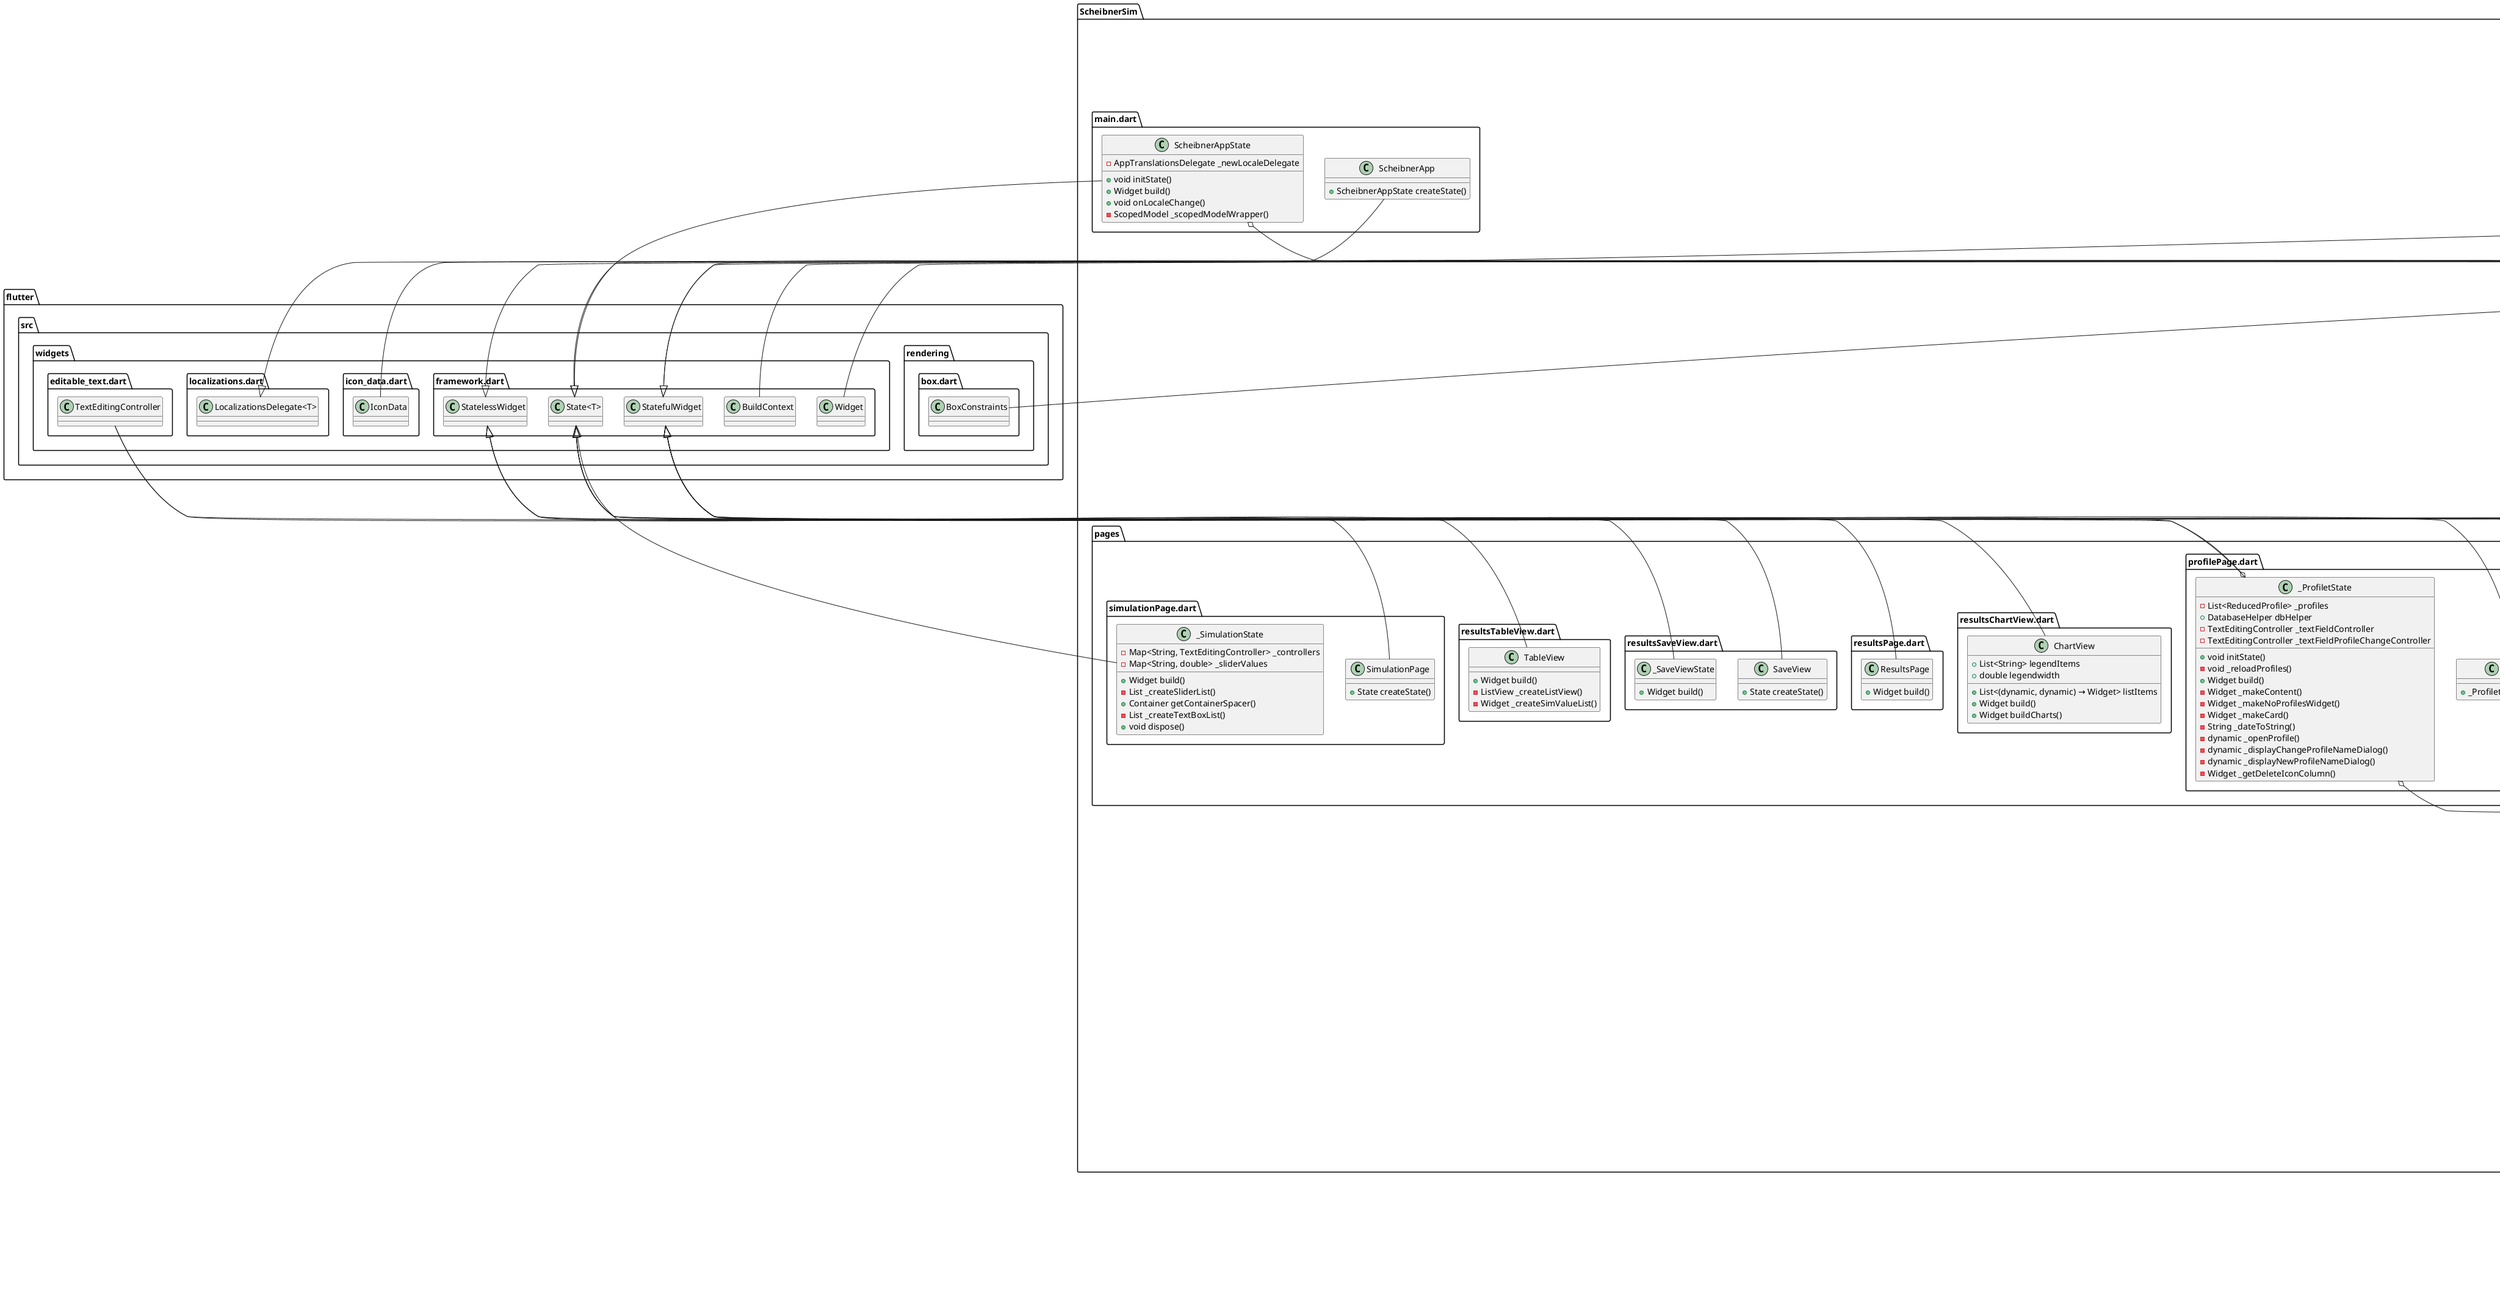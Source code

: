@startuml
set namespaceSeparator ::

class "ScheibnerSim::algorithm::simulation.dart::ScheibnerSimulation" {
  {static} +void calcAdditionalData()
  {static} +dynamic simulate()
}

class "ScheibnerSim::commonWidgets::charts::chartData.dart::ChartType" {
  +int index
  {static} +List<ChartType> values
  {static} +ChartType simpleBarChart
  {static} +ChartType pieChart
  {static} +ChartType horizonalBarChart
}

"ScheibnerSim::commonWidgets::charts::chartData.dart::ChartType" o-- "ScheibnerSim::commonWidgets::charts::chartData.dart::ChartType"

class "ScheibnerSim::commonWidgets::charts::chartData.dart::ChartRow" {
  +List<Widget> charts
  +Widget widget
  +bool isWidget()
}

"ScheibnerSim::commonWidgets::charts::chartData.dart::ChartRow" o-- "flutter::src::widgets::framework.dart::Widget"

abstract class "ScheibnerSim::commonWidgets::charts::chartData.dart::ChartData" {
}

class "ScheibnerSim::commonWidgets::charts::chartData.dart::BarChartData" {
  +String year
  +double sales
  +Color color
}

"ScheibnerSim::commonWidgets::charts::chartData.dart::BarChartData" o-- "dart::ui::Color"
"ScheibnerSim::commonWidgets::charts::chartData.dart::ChartData" <|-- "ScheibnerSim::commonWidgets::charts::chartData.dart::BarChartData"

class "ScheibnerSim::commonWidgets::charts::chartData.dart::LinearSales" {
  +String year
  +int sales
  +Color color
}

"ScheibnerSim::commonWidgets::charts::chartData.dart::LinearSales" o-- "dart::ui::Color"
"ScheibnerSim::commonWidgets::charts::chartData.dart::ChartData" <|-- "ScheibnerSim::commonWidgets::charts::chartData.dart::LinearSales"

class "ScheibnerSim::commonWidgets::charts::chartFactory.dart::ChartFactory" {
  +double chartpadding
  +double cardpadding
  +double headingHeight
  +BoxConstraints constraints
  +BuildContext ctx
  +double getPaddingDiff()
  +double getHeight()
  +Widget getRow()
  +Widget getHeading()
}

"ScheibnerSim::commonWidgets::charts::chartFactory.dart::ChartFactory" o-- "flutter::src::rendering::box.dart::BoxConstraints"
"ScheibnerSim::commonWidgets::charts::chartFactory.dart::ChartFactory" o-- "flutter::src::widgets::framework.dart::BuildContext"

class "ScheibnerSim::commonWidgets::charts::chartInitializer.dart::ChartInitializer" {
  +Data meas
  +Data sim
  +List<Color> defaultColors
  +Map<String, MeasChartValue> values
  -List _getMaxDiffs()
  +List getResultChartViewData()
}

"ScheibnerSim::commonWidgets::charts::chartInitializer.dart::ChartInitializer" o-- "ScheibnerSim::data::data.dart::Data"

class "ScheibnerSim::commonWidgets::charts::chartInitializer.dart::MeasChartValue" {
  +String key
  +String localization
  +String shortcut
  +String unit
  +Color color
  +double measValue
  +double simValue
  +double getDiff()
  +double getPercentageDiff()
  -double _round()
}

"ScheibnerSim::commonWidgets::charts::chartInitializer.dart::MeasChartValue" o-- "dart::ui::Color"

class "ScheibnerSim::commonWidgets::charts::simOverviewChart.dart::SimOverviewChart" {
  +Widget createView()
  -List _getRange()
  -Series _getChartSeries()
  -ChartTitle _getTitle()
  -NumericAxisSpec _getXaxisOptions()
}

"ScheibnerSim::commonWidgets::charts::chartFactory.dart::ChartFactory" <|-- "ScheibnerSim::commonWidgets::charts::simOverviewChart.dart::SimOverviewChart"

class "ScheibnerSim::commonWidgets::charts::singleMeasChangeChart.dart::SingleMeasChangeChart" {
  +double wertAnzeigeWidth
  +List<BarChartData> data
  +MeasChartValue kennzahl
  +Widget getView()
  -Widget _getLeftSide()
  -Widget _getNewOldChartPercentValueWidget()
  -Widget _getNewOldChartValueWidget()
  -Widget _getRightSide()
}

"ScheibnerSim::commonWidgets::charts::singleMeasChangeChart.dart::SingleMeasChangeChart" o-- "ScheibnerSim::commonWidgets::charts::chartInitializer.dart::MeasChartValue"
"ScheibnerSim::commonWidgets::charts::chartFactory.dart::ChartFactory" <|-- "ScheibnerSim::commonWidgets::charts::singleMeasChangeChart.dart::SingleMeasChangeChart"

class "ScheibnerSim::components::threePointMenu.dart::ThreePointWidget" {
  +CustomPopupMenu createState()
}

"flutter::src::widgets::framework.dart::StatefulWidget" <|-- "ScheibnerSim::components::threePointMenu.dart::ThreePointWidget"

class "ScheibnerSim::components::threePointMenu.dart::CustomPopupMenu" {
  +String title
  +IconData icon
  +int selectedChoice
  -void _select()
  +Widget build()
}

"ScheibnerSim::components::threePointMenu.dart::CustomPopupMenu" o-- "flutter::src::widgets::icon_data.dart::IconData"
"flutter::src::widgets::framework.dart::State<T>" <|-- "ScheibnerSim::components::threePointMenu.dart::CustomPopupMenu"

class "ScheibnerSim::components::threePointMenu.dart::SelectedOption" {
  +CustomPopupMenu choice
  +Widget build()
}

"ScheibnerSim::components::threePointMenu.dart::SelectedOption" o-- "ScheibnerSim::components::threePointMenu.dart::CustomPopupMenu"
"flutter::src::widgets::framework.dart::StatelessWidget" <|-- "ScheibnerSim::components::threePointMenu.dart::SelectedOption"

class "ScheibnerSim::data::appmodel.dart::AppModel" {
  -Profile _profile
  +Data getMeasurementData()
  +void setMeasurementData()
  +Data getSimulationData()
  +double getMeasValue()
  +double getSimValue()
  +void setSimValue()
  +void setSimulationData()
  +void simulate()
  +Profile getProfile()
  +void setProfile()
  +void setMeasurementId()
  +void setComment()
}

"ScheibnerSim::data::appmodel.dart::AppModel" o-- "ScheibnerSim::data::profile.dart::Profile"
"scoped_model::scoped_model.dart::Model" <|-- "ScheibnerSim::data::appmodel.dart::AppModel"

class "ScheibnerSim::data::data.dart::ValueInfo" {
  +String name
  +String unit
  +double lowerBound
  +double upperBound
}

class "ScheibnerSim::data::data.dart::Data" {
  {static} +List<ValueInfo> allValues
  {static} +List<ValueInfo> showable
  {static} +List<ValueInfo> modifiable
  {static} +List<ValueInfo> chartable
  {static} +Map<String, ValueInfo> valueInfo
  -DateTime _date
  -Map<String, dynamic> _values
  +String toJson()
  +void simulate()
  +double getValue()
  +void setValue()
}

class "ScheibnerSim::data::profile.dart::Profile" {
  +int id
  +String name
  +DateTime lastChanged
  +int serverId
  +Data meas
  +Data sim
  +String comment
  +Map toMap()
}

"ScheibnerSim::data::profile.dart::Profile" o-- "ScheibnerSim::data::data.dart::Data"

class "ScheibnerSim::data::profileList.dart::ProfileList" {
  -HashMap<int, String> _profiles
  +HashMap getProfiles()
  +void addProfile()
  +void deleteProfile()
}

"ScheibnerSim::data::profileList.dart::ProfileList" o-- "dart::collection::HashMap<int, String>"
"scoped_model::scoped_model.dart::Model" <|-- "ScheibnerSim::data::profileList.dart::ProfileList"

class "ScheibnerSim::helpers::database_helpers.dart::DatabaseHelper" {
  {static} -String _databaseName
  {static} -int _databaseVersion
  {static} +DatabaseHelper instance
  {static} -Database _database
  +Future<Database> database
  -dynamic _initDatabase()
  -Future _onCreate()
  +Future createProfile()
  +Future insertProfile()
  +Future deleteProfile()
  +Future deleteAllProfiles()
  +Future dropAllTables()
  +Future loadProfile()
  +Future updateProfileLastChanged()
  +Future saveProfile()
  +Future changeProfileName()
  +Future changeServerId()
  +Future changeMeasData()
  +Future changeSimData()
  +Future getRedProfileList()
}

"ScheibnerSim::helpers::database_helpers.dart::DatabaseHelper" o-- "ScheibnerSim::helpers::database_helpers.dart::DatabaseHelper"
"ScheibnerSim::helpers::database_helpers.dart::DatabaseHelper" o-- "sqflite::sqlite_api.dart::Database"

class "ScheibnerSim::helpers::helperfunctions.dart::Helper" {
  {static} +double EPS
  {static} +String valToString()
  {static} +Text createDifferenceText()
  {static} +String getCurrentProfileName()
}

class "ScheibnerSim::helpers::measurementService.dart::ApiService" {
  +Future getMeasurementFromId()
  +Data getMeasurementFromJson()
  -Data _createMeasurementFromJson()
  -String _checkIfObjIsValid()
}

class "ScheibnerSim::helpers::scheibnerException.dart::ScheibnerException" {
  +String msg
  +String toString()
}

"dart::core::Exception" <|-- "ScheibnerSim::helpers::scheibnerException.dart::ScheibnerException"

class "ScheibnerSim::localization::application.dart::Application" {
  {static} -Application _application
  +List<String> supportedLanguages
  +List<String> supportedLanguagesCodes
  +(Locale) → void onLocaleChanged
  +Iterable supportedLocales()
}

"ScheibnerSim::localization::application.dart::Application" o-- "ScheibnerSim::localization::application.dart::Application"
"ScheibnerSim::localization::application.dart::Application" o-- "ScheibnerSim::localization::application.dart::(Locale) → void"

class "ScheibnerSim::localization::app_translations.dart::AppTranslations" {
  +Locale locale
  {static} -Map _localisedValues
  +dynamic currentLanguage
  {static} +AppTranslations of()
  {static} +Future load()
  +String text()
}

"ScheibnerSim::localization::app_translations.dart::AppTranslations" o-- "dart::ui::Locale"

class "ScheibnerSim::localization::app_translations_delegate.dart::AppTranslationsDelegate" {
  +Locale newLocale
  +bool isSupported()
  +Future load()
  +bool shouldReload()
}

"ScheibnerSim::localization::app_translations_delegate.dart::AppTranslationsDelegate" o-- "dart::ui::Locale"
"flutter::src::widgets::localizations.dart::LocalizationsDelegate<T>" <|-- "ScheibnerSim::localization::app_translations_delegate.dart::AppTranslationsDelegate"

class "ScheibnerSim::main.dart::ScheibnerApp" {
  +ScheibnerAppState createState()
}

"flutter::src::widgets::framework.dart::StatefulWidget" <|-- "ScheibnerSim::main.dart::ScheibnerApp"

class "ScheibnerSim::main.dart::ScheibnerAppState" {
  -AppTranslationsDelegate _newLocaleDelegate
  +void initState()
  +Widget build()
  +void onLocaleChange()
  -ScopedModel _scopedModelWrapper()
}

"ScheibnerSim::main.dart::ScheibnerAppState" o-- "ScheibnerSim::localization::app_translations_delegate.dart::AppTranslationsDelegate"
"flutter::src::widgets::framework.dart::State<T>" <|-- "ScheibnerSim::main.dart::ScheibnerAppState"

class "ScheibnerSim::pages::dataInputPage.dart::DataInputPage" {
  +_DataInputState createState()
}

"flutter::src::widgets::framework.dart::StatefulWidget" <|-- "ScheibnerSim::pages::dataInputPage.dart::DataInputPage"

class "ScheibnerSim::pages::dataInputPage.dart::_DataInputState" {
  +String barcode
  +Data measurementData
  +ApiService apiService
  -TextEditingController _textFieldController
  +bool isLoading
  +dynamic loadingSubScription
  +void initState()
  +Widget build()
  -Widget _createListView()
  -Widget _makeNoProfilesWidget()
  -Widget _createMeasValueList()
  -void _displayMeasIdDialog()
  +void processMeasurement()
  +Future scan()
  -void _showToast()
}

"ScheibnerSim::pages::dataInputPage.dart::_DataInputState" o-- "ScheibnerSim::data::data.dart::Data"
"ScheibnerSim::pages::dataInputPage.dart::_DataInputState" o-- "ScheibnerSim::helpers::measurementService.dart::ApiService"
"ScheibnerSim::pages::dataInputPage.dart::_DataInputState" o-- "flutter::src::widgets::editable_text.dart::TextEditingController"
"flutter::src::widgets::framework.dart::State<T>" <|-- "ScheibnerSim::pages::dataInputPage.dart::_DataInputState"

class "ScheibnerSim::pages::preferencesPage.dart::PreferencesPage" {
  +PreferencesPageState createState()
}

"flutter::src::widgets::framework.dart::StatefulWidget" <|-- "ScheibnerSim::pages::preferencesPage.dart::PreferencesPage"

class "ScheibnerSim::pages::preferencesPage.dart::PreferencesPageState" {
  +String currentInputAppearance
  +String currentLanguage
  +void initState()
  +void onLocaleChange()
  +void changedInputAppearance()
  +void changedLanguage()
  +List getDropDownMenuItemsInputAppearance()
  +List getDropDownMenuItemsLanguage()
  +Widget build()
}

"flutter::src::widgets::framework.dart::State<T>" <|-- "ScheibnerSim::pages::preferencesPage.dart::PreferencesPageState"

class "ScheibnerSim::pages::profilePage.dart::ReducedProfile" {
  +int profileID
  +String name
  +DateTime lastChanged
}

class "ScheibnerSim::pages::profilePage.dart::ProfilePage" {
  +_ProfiletState createState()
}

"flutter::src::widgets::framework.dart::StatefulWidget" <|-- "ScheibnerSim::pages::profilePage.dart::ProfilePage"

class "ScheibnerSim::pages::profilePage.dart::_ProfiletState" {
  -List<ReducedProfile> _profiles
  +DatabaseHelper dbHelper
  -TextEditingController _textFieldController
  -TextEditingController _textFieldProfileChangeController
  +void initState()
  -void _reloadProfiles()
  +Widget build()
  -Widget _makeContent()
  -Widget _makeNoProfilesWidget()
  -Widget _makeCard()
  -String _dateToString()
  -dynamic _openProfile()
  -dynamic _displayChangeProfileNameDialog()
  -dynamic _displayNewProfileNameDialog()
  -Widget _getDeleteIconColumn()
}

"ScheibnerSim::pages::profilePage.dart::_ProfiletState" o-- "ScheibnerSim::helpers::database_helpers.dart::DatabaseHelper"
"ScheibnerSim::pages::profilePage.dart::_ProfiletState" o-- "flutter::src::widgets::editable_text.dart::TextEditingController"
"flutter::src::widgets::framework.dart::State<T>" <|-- "ScheibnerSim::pages::profilePage.dart::_ProfiletState"

class "ScheibnerSim::pages::resultsChartView.dart::ChartView" {
  +List<(dynamic, dynamic) → Widget> listItems
  +List<String> legendItems
  +double legendwidth
  +Widget build()
  +Widget buildCharts()
}

"flutter::src::widgets::framework.dart::StatelessWidget" <|-- "ScheibnerSim::pages::resultsChartView.dart::ChartView"

class "ScheibnerSim::pages::resultsPage.dart::ResultsPage" {
  +Widget build()
}

"flutter::src::widgets::framework.dart::StatelessWidget" <|-- "ScheibnerSim::pages::resultsPage.dart::ResultsPage"

class "ScheibnerSim::pages::resultsSaveView.dart::SaveView" {
  +State createState()
}

"flutter::src::widgets::framework.dart::StatefulWidget" <|-- "ScheibnerSim::pages::resultsSaveView.dart::SaveView"

class "ScheibnerSim::pages::resultsSaveView.dart::_SaveViewState" {
  +Widget build()
}

"flutter::src::widgets::framework.dart::State<T>" <|-- "ScheibnerSim::pages::resultsSaveView.dart::_SaveViewState"

class "ScheibnerSim::pages::resultsTableView.dart::TableView" {
  +Widget build()
  -ListView _createListView()
  -Widget _createSimValueList()
}

"flutter::src::widgets::framework.dart::StatelessWidget" <|-- "ScheibnerSim::pages::resultsTableView.dart::TableView"

class "ScheibnerSim::pages::simulationPage.dart::SimulationPage" {
  +State createState()
}

"flutter::src::widgets::framework.dart::StatefulWidget" <|-- "ScheibnerSim::pages::simulationPage.dart::SimulationPage"

class "ScheibnerSim::pages::simulationPage.dart::_SimulationState" {
  -Map<String, TextEditingController> _controllers
  -Map<String, double> _sliderValues
  +Widget build()
  -List _createSliderList()
  +Container getContainerSpacer()
  -List _createTextBoxList()
  +void dispose()
}

"flutter::src::widgets::framework.dart::State<T>" <|-- "ScheibnerSim::pages::simulationPage.dart::_SimulationState"


@enduml